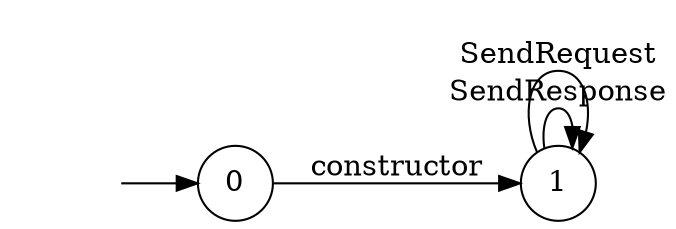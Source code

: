 digraph "Dapp-Automata-data/fuzzer/testnetdata-model-rq1-fix/HelloBlockchain/FSM-0" {
	graph [rankdir=LR]
	"" [label="" shape=plaintext]
	0 [label=0 shape=circle]
	1 [label=1 shape=circle]
	"" -> 0 [label=""]
	0 -> 1 [label=constructor]
	1 -> 1 [label=SendResponse]
	1 -> 1 [label=SendRequest]
}
